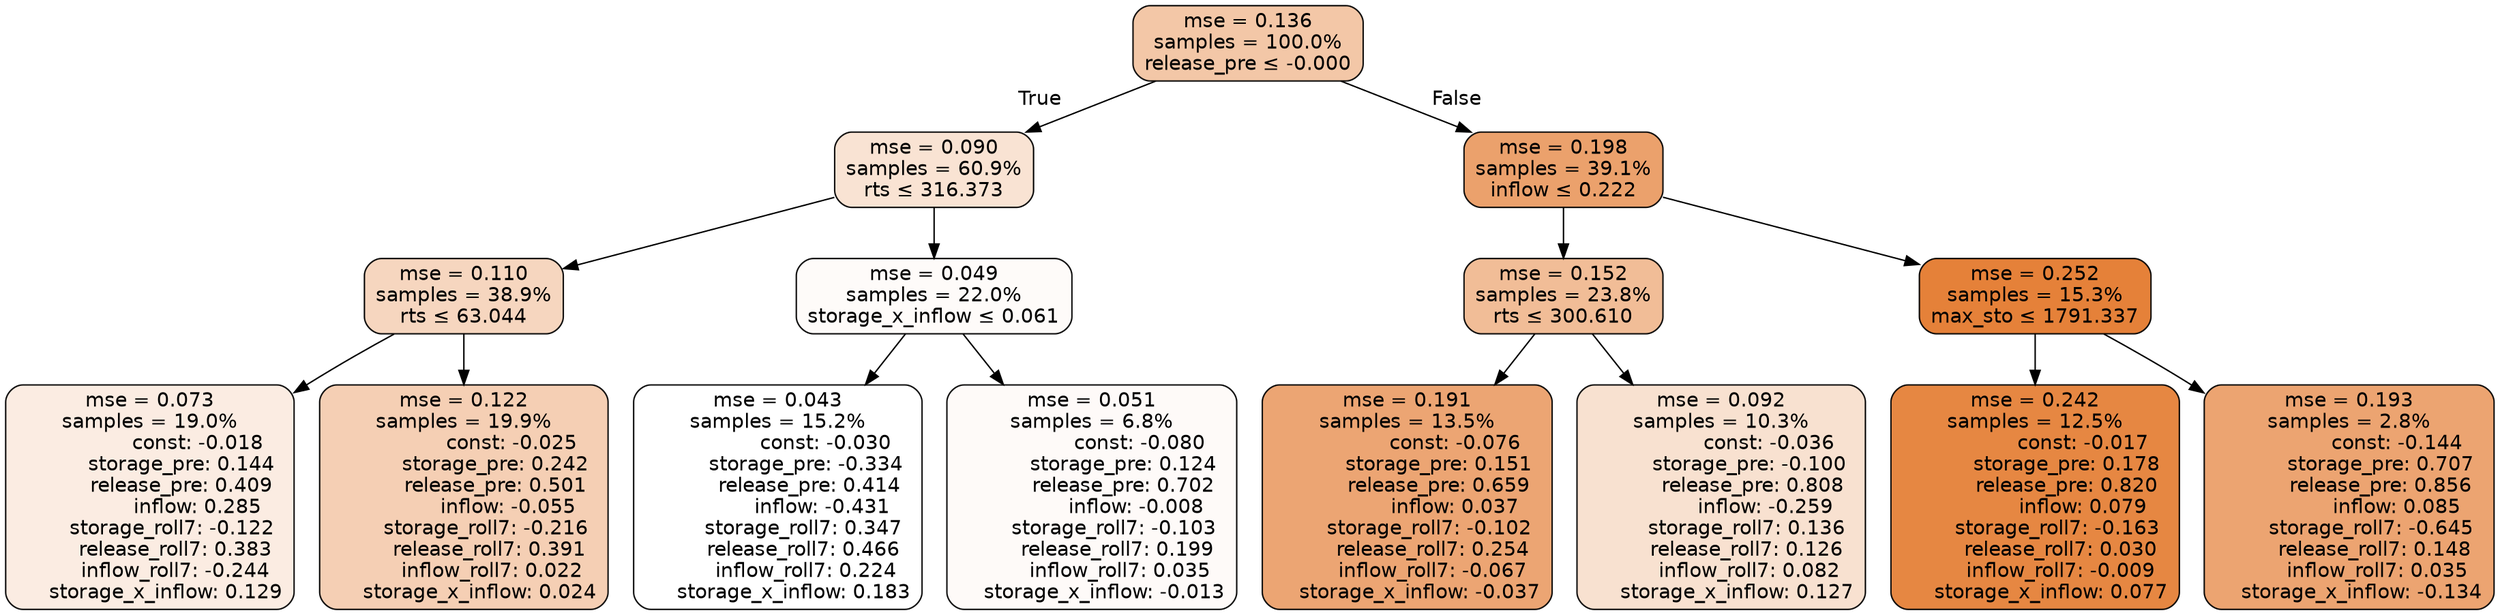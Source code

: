 digraph tree {
bgcolor="transparent"
node [shape=rectangle, style="filled, rounded", color="black", fontname=helvetica] ;
edge [fontname=helvetica] ;
	"0" [label="mse = 0.136
samples = 100.0%
release_pre &le; -0.000", fillcolor="#f3c7a7"]
	"1" [label="mse = 0.090
samples = 60.9%
rts &le; 316.373", fillcolor="#f9e3d3"]
	"2" [label="mse = 0.110
samples = 38.9%
rts &le; 63.044", fillcolor="#f6d6bf"]
	"3" [label="mse = 0.073
samples = 19.0%
               const: -0.018
          storage_pre: 0.144
          release_pre: 0.409
               inflow: 0.285
       storage_roll7: -0.122
        release_roll7: 0.383
        inflow_roll7: -0.244
     storage_x_inflow: 0.129", fillcolor="#fbece2"]
	"4" [label="mse = 0.122
samples = 19.9%
               const: -0.025
          storage_pre: 0.242
          release_pre: 0.501
              inflow: -0.055
       storage_roll7: -0.216
        release_roll7: 0.391
         inflow_roll7: 0.022
     storage_x_inflow: 0.024", fillcolor="#f5cfb4"]
	"5" [label="mse = 0.049
samples = 22.0%
storage_x_inflow &le; 0.061", fillcolor="#fefbf9"]
	"6" [label="mse = 0.043
samples = 15.2%
               const: -0.030
         storage_pre: -0.334
          release_pre: 0.414
              inflow: -0.431
        storage_roll7: 0.347
        release_roll7: 0.466
         inflow_roll7: 0.224
     storage_x_inflow: 0.183", fillcolor="#ffffff"]
	"7" [label="mse = 0.051
samples = 6.8%
               const: -0.080
          storage_pre: 0.124
          release_pre: 0.702
              inflow: -0.008
       storage_roll7: -0.103
        release_roll7: 0.199
         inflow_roll7: 0.035
    storage_x_inflow: -0.013", fillcolor="#fefaf8"]
	"8" [label="mse = 0.198
samples = 39.1%
inflow &le; 0.222", fillcolor="#eba16c"]
	"9" [label="mse = 0.152
samples = 23.8%
rts &le; 300.610", fillcolor="#f1bd97"]
	"10" [label="mse = 0.191
samples = 13.5%
               const: -0.076
          storage_pre: 0.151
          release_pre: 0.659
               inflow: 0.037
       storage_roll7: -0.102
        release_roll7: 0.254
        inflow_roll7: -0.067
    storage_x_inflow: -0.037", fillcolor="#eca573"]
	"11" [label="mse = 0.092
samples = 10.3%
               const: -0.036
         storage_pre: -0.100
          release_pre: 0.808
              inflow: -0.259
        storage_roll7: 0.136
        release_roll7: 0.126
         inflow_roll7: 0.082
     storage_x_inflow: 0.127", fillcolor="#f8e1d0"]
	"12" [label="mse = 0.252
samples = 15.3%
max_sto &le; 1791.337", fillcolor="#e58139"]
	"13" [label="mse = 0.242
samples = 12.5%
               const: -0.017
          storage_pre: 0.178
          release_pre: 0.820
               inflow: 0.079
       storage_roll7: -0.163
        release_roll7: 0.030
        inflow_roll7: -0.009
     storage_x_inflow: 0.077", fillcolor="#e68742"]
	"14" [label="mse = 0.193
samples = 2.8%
               const: -0.144
          storage_pre: 0.707
          release_pre: 0.856
               inflow: 0.085
       storage_roll7: -0.645
        release_roll7: 0.148
         inflow_roll7: 0.035
    storage_x_inflow: -0.134", fillcolor="#eca471"]

	"0" -> "1" [labeldistance=2.5, labelangle=45, headlabel="True"]
	"1" -> "2"
	"2" -> "3"
	"2" -> "4"
	"1" -> "5"
	"5" -> "6"
	"5" -> "7"
	"0" -> "8" [labeldistance=2.5, labelangle=-45, headlabel="False"]
	"8" -> "9"
	"9" -> "10"
	"9" -> "11"
	"8" -> "12"
	"12" -> "13"
	"12" -> "14"
}